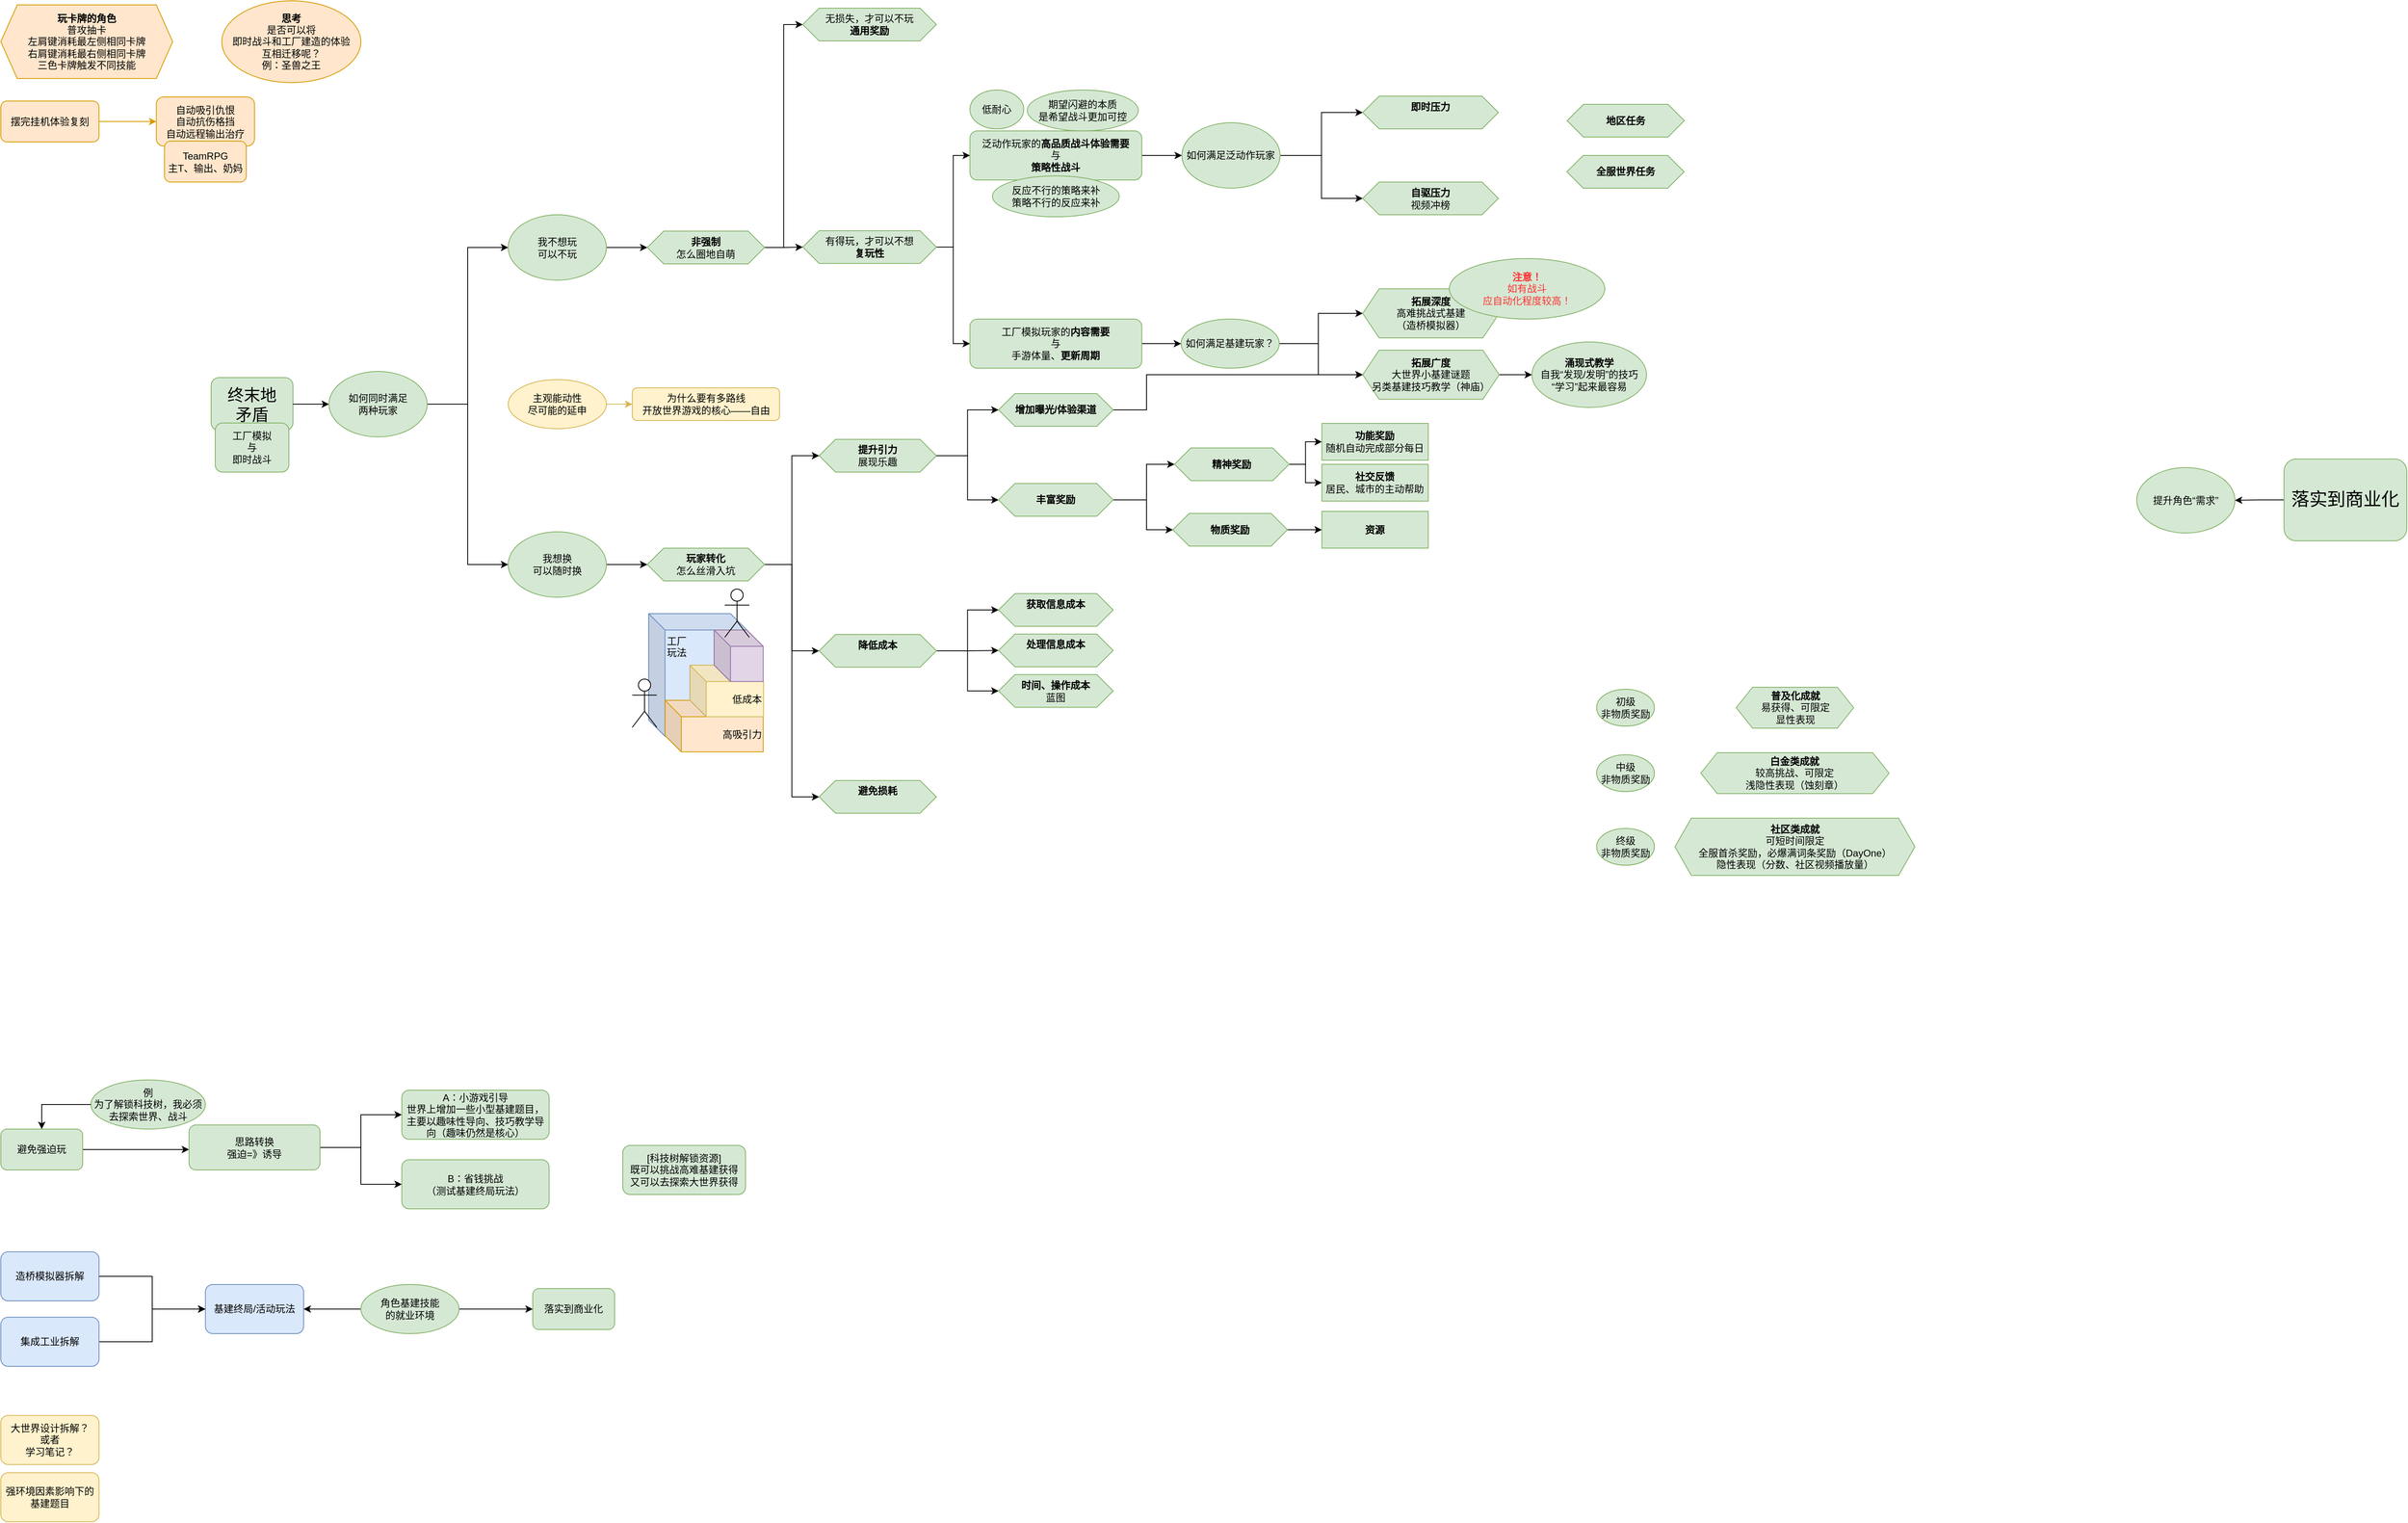 <mxfile version="26.1.3">
  <diagram name="第 1 页" id="RhZ9GITMeFinJcavsqx3">
    <mxGraphModel dx="1319" dy="1969" grid="1" gridSize="10" guides="1" tooltips="1" connect="1" arrows="1" fold="1" page="1" pageScale="1" pageWidth="827" pageHeight="1169" math="0" shadow="0">
      <root>
        <mxCell id="0" />
        <mxCell id="1" parent="0" />
        <mxCell id="B1U6UZod1yELh5h2z6GY-1" value="造桥模拟器拆解" style="rounded=1;whiteSpace=wrap;html=1;fillColor=#dae8fc;strokeColor=#6c8ebf;" parent="1" vertex="1">
          <mxGeometry x="10" y="360" width="120" height="60" as="geometry" />
        </mxCell>
        <mxCell id="kGgEO_SU46H8N8yzpL3u-17" style="edgeStyle=orthogonalEdgeStyle;rounded=0;orthogonalLoop=1;jettySize=auto;html=1;entryX=0;entryY=0.5;entryDx=0;entryDy=0;" parent="1" source="B1U6UZod1yELh5h2z6GY-2" target="kGgEO_SU46H8N8yzpL3u-15" edge="1">
          <mxGeometry relative="1" as="geometry" />
        </mxCell>
        <mxCell id="B1U6UZod1yELh5h2z6GY-2" value="集成工业拆解" style="whiteSpace=wrap;html=1;rounded=1;fillColor=#dae8fc;strokeColor=#6c8ebf;" parent="1" vertex="1">
          <mxGeometry x="10" y="440" width="120" height="60" as="geometry" />
        </mxCell>
        <mxCell id="kGgEO_SU46H8N8yzpL3u-11" style="edgeStyle=orthogonalEdgeStyle;rounded=0;orthogonalLoop=1;jettySize=auto;html=1;" parent="1" source="kGgEO_SU46H8N8yzpL3u-1" edge="1">
          <mxGeometry relative="1" as="geometry">
            <mxPoint x="240" y="235" as="targetPoint" />
          </mxGeometry>
        </mxCell>
        <mxCell id="kGgEO_SU46H8N8yzpL3u-1" value="&lt;div&gt;避免强迫玩&lt;/div&gt;" style="rounded=1;whiteSpace=wrap;html=1;fillColor=#d5e8d4;strokeColor=#82b366;" parent="1" vertex="1">
          <mxGeometry x="10" y="210" width="100" height="50" as="geometry" />
        </mxCell>
        <mxCell id="kGgEO_SU46H8N8yzpL3u-2" value="大世界设计拆解？&lt;div&gt;或者&lt;/div&gt;&lt;div&gt;学习笔记？&lt;/div&gt;" style="rounded=1;whiteSpace=wrap;html=1;fillColor=#fff2cc;strokeColor=#d6b656;" parent="1" vertex="1">
          <mxGeometry x="10" y="560" width="120" height="60" as="geometry" />
        </mxCell>
        <mxCell id="kGgEO_SU46H8N8yzpL3u-3" value="为什么要有多路线&lt;div&gt;开放世界游戏的核心——自由&lt;/div&gt;" style="rounded=1;whiteSpace=wrap;html=1;fillColor=#fff2cc;strokeColor=#d6b656;" parent="1" vertex="1">
          <mxGeometry x="781.63" y="-696" width="180" height="40" as="geometry" />
        </mxCell>
        <mxCell id="kGgEO_SU46H8N8yzpL3u-4" value="&lt;div&gt;&lt;span style=&quot;background-color: transparent; color: light-dark(rgb(0, 0, 0), rgb(255, 255, 255));&quot;&gt;[科技树解锁资源]&lt;/span&gt;&lt;/div&gt;&lt;div&gt;既可以挑战高难基建获得&lt;/div&gt;&lt;div&gt;又可以去探索大世界获得&lt;/div&gt;" style="rounded=1;whiteSpace=wrap;html=1;fillColor=#d5e8d4;strokeColor=#82b366;" parent="1" vertex="1">
          <mxGeometry x="770" y="230" width="150" height="60" as="geometry" />
        </mxCell>
        <mxCell id="kGgEO_SU46H8N8yzpL3u-8" value="例&lt;div&gt;为了解锁科技树，我必须去探索世界、战斗&lt;/div&gt;" style="ellipse;whiteSpace=wrap;html=1;fillColor=#d5e8d4;strokeColor=#82b366;" parent="1" vertex="1">
          <mxGeometry x="120" y="150" width="140" height="60" as="geometry" />
        </mxCell>
        <mxCell id="kGgEO_SU46H8N8yzpL3u-18" style="edgeStyle=orthogonalEdgeStyle;rounded=0;orthogonalLoop=1;jettySize=auto;html=1;entryX=0;entryY=0.5;entryDx=0;entryDy=0;" parent="1" source="kGgEO_SU46H8N8yzpL3u-12" target="kGgEO_SU46H8N8yzpL3u-19" edge="1">
          <mxGeometry relative="1" as="geometry">
            <mxPoint x="520" y="190" as="targetPoint" />
          </mxGeometry>
        </mxCell>
        <mxCell id="kGgEO_SU46H8N8yzpL3u-21" style="edgeStyle=orthogonalEdgeStyle;rounded=0;orthogonalLoop=1;jettySize=auto;html=1;entryX=0;entryY=0.5;entryDx=0;entryDy=0;" parent="1" source="kGgEO_SU46H8N8yzpL3u-12" target="kGgEO_SU46H8N8yzpL3u-20" edge="1">
          <mxGeometry relative="1" as="geometry" />
        </mxCell>
        <mxCell id="kGgEO_SU46H8N8yzpL3u-12" value="思路转换&lt;div&gt;强迫=》诱导&lt;/div&gt;" style="rounded=1;whiteSpace=wrap;html=1;fillColor=#d5e8d4;strokeColor=#82b366;" parent="1" vertex="1">
          <mxGeometry x="240" y="205" width="160" height="55" as="geometry" />
        </mxCell>
        <mxCell id="kGgEO_SU46H8N8yzpL3u-14" style="edgeStyle=orthogonalEdgeStyle;rounded=0;orthogonalLoop=1;jettySize=auto;html=1;entryX=0.5;entryY=0;entryDx=0;entryDy=0;" parent="1" source="kGgEO_SU46H8N8yzpL3u-8" target="kGgEO_SU46H8N8yzpL3u-1" edge="1">
          <mxGeometry relative="1" as="geometry">
            <mxPoint x="50" y="180" as="targetPoint" />
          </mxGeometry>
        </mxCell>
        <mxCell id="kGgEO_SU46H8N8yzpL3u-15" value="基建终局/活动玩法" style="rounded=1;whiteSpace=wrap;html=1;fillColor=#dae8fc;strokeColor=#6c8ebf;" parent="1" vertex="1">
          <mxGeometry x="260" y="400" width="120" height="60" as="geometry" />
        </mxCell>
        <mxCell id="kGgEO_SU46H8N8yzpL3u-16" style="edgeStyle=orthogonalEdgeStyle;rounded=0;orthogonalLoop=1;jettySize=auto;html=1;entryX=0;entryY=0.5;entryDx=0;entryDy=0;" parent="1" source="B1U6UZod1yELh5h2z6GY-1" target="kGgEO_SU46H8N8yzpL3u-15" edge="1">
          <mxGeometry relative="1" as="geometry">
            <mxPoint x="180" y="490" as="targetPoint" />
          </mxGeometry>
        </mxCell>
        <mxCell id="kGgEO_SU46H8N8yzpL3u-19" value="A：小游戏引导&lt;br&gt;&lt;div&gt;世界上增加一些小型基建题目，主要以趣味性导向、技巧教学导向（趣味仍然是核心）&lt;/div&gt;" style="rounded=1;whiteSpace=wrap;html=1;fillColor=#d5e8d4;strokeColor=#82b366;" parent="1" vertex="1">
          <mxGeometry x="500" y="162.5" width="180" height="60" as="geometry" />
        </mxCell>
        <mxCell id="kGgEO_SU46H8N8yzpL3u-20" value="B：省钱挑战&lt;div&gt;（测试基建终局玩法）&lt;/div&gt;" style="rounded=1;whiteSpace=wrap;html=1;fillColor=#d5e8d4;strokeColor=#82b366;" parent="1" vertex="1">
          <mxGeometry x="500" y="247.5" width="180" height="60" as="geometry" />
        </mxCell>
        <mxCell id="kGgEO_SU46H8N8yzpL3u-23" style="edgeStyle=orthogonalEdgeStyle;rounded=0;orthogonalLoop=1;jettySize=auto;html=1;exitX=1;exitY=0.5;exitDx=0;exitDy=0;fillColor=#fff2cc;strokeColor=#d6b656;" parent="1" source="kGgEO_SU46H8N8yzpL3u-22" target="kGgEO_SU46H8N8yzpL3u-3" edge="1">
          <mxGeometry relative="1" as="geometry" />
        </mxCell>
        <mxCell id="kGgEO_SU46H8N8yzpL3u-22" value="主观能动性&lt;div&gt;尽可能的延申&lt;/div&gt;" style="ellipse;whiteSpace=wrap;html=1;fillColor=#fff2cc;strokeColor=#d6b656;" parent="1" vertex="1">
          <mxGeometry x="630" y="-706" width="120" height="60" as="geometry" />
        </mxCell>
        <mxCell id="388vTkkMdeMJTLY4A_z5-19" style="edgeStyle=orthogonalEdgeStyle;rounded=0;orthogonalLoop=1;jettySize=auto;html=1;entryX=0;entryY=0.5;entryDx=0;entryDy=0;" parent="1" source="kGgEO_SU46H8N8yzpL3u-25" target="388vTkkMdeMJTLY4A_z5-23" edge="1">
          <mxGeometry relative="1" as="geometry">
            <Array as="points">
              <mxPoint x="1620" y="-750" />
              <mxPoint x="1620" y="-787" />
            </Array>
          </mxGeometry>
        </mxCell>
        <mxCell id="388vTkkMdeMJTLY4A_z5-20" style="edgeStyle=orthogonalEdgeStyle;rounded=0;orthogonalLoop=1;jettySize=auto;html=1;entryX=0;entryY=0.5;entryDx=0;entryDy=0;" parent="1" source="kGgEO_SU46H8N8yzpL3u-25" target="388vTkkMdeMJTLY4A_z5-22" edge="1">
          <mxGeometry relative="1" as="geometry">
            <Array as="points">
              <mxPoint x="1620" y="-750" />
              <mxPoint x="1620" y="-712" />
            </Array>
          </mxGeometry>
        </mxCell>
        <mxCell id="kGgEO_SU46H8N8yzpL3u-25" value="如何满足基建玩家？" style="ellipse;whiteSpace=wrap;html=1;fillColor=#d5e8d4;strokeColor=#82b366;" parent="1" vertex="1">
          <mxGeometry x="1452.25" y="-780" width="120" height="60" as="geometry" />
        </mxCell>
        <mxCell id="AUtjhlDqdxDyBtAkLGqu-29" style="edgeStyle=orthogonalEdgeStyle;rounded=0;orthogonalLoop=1;jettySize=auto;html=1;entryX=0;entryY=0.5;entryDx=0;entryDy=0;" parent="1" source="kGgEO_SU46H8N8yzpL3u-26" target="AUtjhlDqdxDyBtAkLGqu-1" edge="1">
          <mxGeometry relative="1" as="geometry" />
        </mxCell>
        <mxCell id="AUtjhlDqdxDyBtAkLGqu-30" style="edgeStyle=orthogonalEdgeStyle;rounded=0;orthogonalLoop=1;jettySize=auto;html=1;entryX=0;entryY=0.5;entryDx=0;entryDy=0;" parent="1" source="kGgEO_SU46H8N8yzpL3u-26" target="AUtjhlDqdxDyBtAkLGqu-2" edge="1">
          <mxGeometry relative="1" as="geometry" />
        </mxCell>
        <mxCell id="kGgEO_SU46H8N8yzpL3u-26" value="如何满足泛动作玩家" style="ellipse;whiteSpace=wrap;html=1;fillColor=#d5e8d4;strokeColor=#82b366;" parent="1" vertex="1">
          <mxGeometry x="1453.25" y="-1020" width="120" height="80" as="geometry" />
        </mxCell>
        <mxCell id="kGgEO_SU46H8N8yzpL3u-27" value="&lt;b&gt;时间、操作成本&lt;/b&gt;&lt;div&gt;蓝图&lt;/div&gt;" style="shape=hexagon;perimeter=hexagonPerimeter2;whiteSpace=wrap;html=1;fixedSize=1;fillColor=#d5e8d4;strokeColor=#82b366;" parent="1" vertex="1">
          <mxGeometry x="1229.25" y="-345.5" width="140" height="40" as="geometry" />
        </mxCell>
        <mxCell id="kGgEO_SU46H8N8yzpL3u-29" value="&lt;div&gt;落实到商业化&lt;/div&gt;" style="rounded=1;whiteSpace=wrap;html=1;fillColor=#d5e8d4;strokeColor=#82b366;" parent="1" vertex="1">
          <mxGeometry x="660" y="405" width="100" height="50" as="geometry" />
        </mxCell>
        <mxCell id="kGgEO_SU46H8N8yzpL3u-31" style="edgeStyle=orthogonalEdgeStyle;rounded=0;orthogonalLoop=1;jettySize=auto;html=1;entryX=1;entryY=0.5;entryDx=0;entryDy=0;" parent="1" source="kGgEO_SU46H8N8yzpL3u-30" target="kGgEO_SU46H8N8yzpL3u-15" edge="1">
          <mxGeometry relative="1" as="geometry" />
        </mxCell>
        <mxCell id="kGgEO_SU46H8N8yzpL3u-32" style="edgeStyle=orthogonalEdgeStyle;rounded=0;orthogonalLoop=1;jettySize=auto;html=1;entryX=0;entryY=0.5;entryDx=0;entryDy=0;" parent="1" source="kGgEO_SU46H8N8yzpL3u-30" target="kGgEO_SU46H8N8yzpL3u-29" edge="1">
          <mxGeometry relative="1" as="geometry" />
        </mxCell>
        <mxCell id="kGgEO_SU46H8N8yzpL3u-30" value="角色基建技能&lt;div&gt;的就业环境&lt;/div&gt;" style="ellipse;whiteSpace=wrap;html=1;fillColor=#d5e8d4;strokeColor=#82b366;" parent="1" vertex="1">
          <mxGeometry x="450" y="400" width="120" height="60" as="geometry" />
        </mxCell>
        <mxCell id="pUG2tHhP4DYLu4sSkxo_-3" value="" style="edgeStyle=orthogonalEdgeStyle;rounded=0;orthogonalLoop=1;jettySize=auto;html=1;fillColor=#ffe6cc;strokeColor=#d79b00;" parent="1" source="pUG2tHhP4DYLu4sSkxo_-1" target="pUG2tHhP4DYLu4sSkxo_-2" edge="1">
          <mxGeometry relative="1" as="geometry" />
        </mxCell>
        <mxCell id="pUG2tHhP4DYLu4sSkxo_-1" value="摆完挂机体验复刻" style="rounded=1;whiteSpace=wrap;html=1;fillColor=#ffe6cc;strokeColor=#d79b00;" parent="1" vertex="1">
          <mxGeometry x="10" y="-1046.5" width="120" height="50" as="geometry" />
        </mxCell>
        <mxCell id="pUG2tHhP4DYLu4sSkxo_-2" value="自动吸引仇恨&lt;div&gt;自动抗伤格挡&lt;/div&gt;&lt;div&gt;自动远程输出治疗&lt;/div&gt;" style="whiteSpace=wrap;html=1;rounded=1;fillColor=#ffe6cc;strokeColor=#d79b00;" parent="1" vertex="1">
          <mxGeometry x="200" y="-1051.5" width="120" height="60" as="geometry" />
        </mxCell>
        <mxCell id="388vTkkMdeMJTLY4A_z5-1" value="强环境因素影响下的基建题目" style="rounded=1;whiteSpace=wrap;html=1;fillColor=#fff2cc;strokeColor=#d6b656;" parent="1" vertex="1">
          <mxGeometry x="10" y="630" width="120" height="60" as="geometry" />
        </mxCell>
        <mxCell id="388vTkkMdeMJTLY4A_z5-2" value="终末地&lt;div&gt;矛盾&lt;/div&gt;" style="rounded=1;whiteSpace=wrap;html=1;fillColor=#d5e8d4;strokeColor=#82b366;fontSize=20;" parent="1" vertex="1">
          <mxGeometry x="267" y="-708.5" width="100" height="65" as="geometry" />
        </mxCell>
        <mxCell id="388vTkkMdeMJTLY4A_z5-13" style="edgeStyle=orthogonalEdgeStyle;rounded=0;orthogonalLoop=1;jettySize=auto;html=1;" parent="1" source="388vTkkMdeMJTLY4A_z5-4" target="kGgEO_SU46H8N8yzpL3u-25" edge="1">
          <mxGeometry relative="1" as="geometry" />
        </mxCell>
        <mxCell id="388vTkkMdeMJTLY4A_z5-4" value="工厂模拟玩家的&lt;b&gt;内容需要&lt;/b&gt;&lt;div&gt;与&lt;/div&gt;&lt;div&gt;手游体量、&lt;b&gt;更新周期&lt;/b&gt;&lt;/div&gt;" style="whiteSpace=wrap;html=1;fillColor=#d5e8d4;strokeColor=#82b366;rounded=1;" parent="1" vertex="1">
          <mxGeometry x="1194.25" y="-780" width="210" height="60" as="geometry" />
        </mxCell>
        <mxCell id="388vTkkMdeMJTLY4A_z5-14" style="edgeStyle=orthogonalEdgeStyle;rounded=0;orthogonalLoop=1;jettySize=auto;html=1;entryX=0;entryY=0.5;entryDx=0;entryDy=0;" parent="1" source="388vTkkMdeMJTLY4A_z5-9" target="kGgEO_SU46H8N8yzpL3u-26" edge="1">
          <mxGeometry relative="1" as="geometry" />
        </mxCell>
        <mxCell id="388vTkkMdeMJTLY4A_z5-9" value="泛动作玩家的&lt;b&gt;高品质战斗体验需要&lt;/b&gt;&lt;div&gt;与&lt;/div&gt;&lt;div&gt;&lt;b&gt;策略性战斗&lt;/b&gt;&lt;/div&gt;" style="whiteSpace=wrap;html=1;fillColor=#d5e8d4;strokeColor=#82b366;rounded=1;" parent="1" vertex="1">
          <mxGeometry x="1194.25" y="-1010" width="210" height="60" as="geometry" />
        </mxCell>
        <mxCell id="388vTkkMdeMJTLY4A_z5-15" style="edgeStyle=orthogonalEdgeStyle;rounded=0;orthogonalLoop=1;jettySize=auto;html=1;entryX=0;entryY=0.5;entryDx=0;entryDy=0;exitX=1;exitY=0.5;exitDx=0;exitDy=0;" parent="1" source="388vTkkMdeMJTLY4A_z5-2" target="kGgEO_SU46H8N8yzpL3u-13" edge="1">
          <mxGeometry relative="1" as="geometry" />
        </mxCell>
        <mxCell id="388vTkkMdeMJTLY4A_z5-11" value="工厂模拟&lt;div&gt;与&lt;/div&gt;&lt;div&gt;即时战斗&lt;/div&gt;" style="whiteSpace=wrap;html=1;fillColor=#d5e8d4;strokeColor=#82b366;rounded=1;" parent="1" vertex="1">
          <mxGeometry x="272" y="-653" width="90" height="60" as="geometry" />
        </mxCell>
        <mxCell id="E2V_wxRTV4U5y0q80jQ0-16" style="edgeStyle=orthogonalEdgeStyle;rounded=0;orthogonalLoop=1;jettySize=auto;html=1;entryX=0;entryY=0.5;entryDx=0;entryDy=0;" parent="1" source="kGgEO_SU46H8N8yzpL3u-13" target="E2V_wxRTV4U5y0q80jQ0-14" edge="1">
          <mxGeometry relative="1" as="geometry" />
        </mxCell>
        <mxCell id="E2V_wxRTV4U5y0q80jQ0-17" style="edgeStyle=orthogonalEdgeStyle;rounded=0;orthogonalLoop=1;jettySize=auto;html=1;entryX=0;entryY=0.5;entryDx=0;entryDy=0;" parent="1" source="kGgEO_SU46H8N8yzpL3u-13" target="E2V_wxRTV4U5y0q80jQ0-15" edge="1">
          <mxGeometry relative="1" as="geometry" />
        </mxCell>
        <mxCell id="kGgEO_SU46H8N8yzpL3u-13" value="如何同时满足&lt;div&gt;两种玩家&lt;/div&gt;" style="ellipse;whiteSpace=wrap;html=1;fillColor=#d5e8d4;strokeColor=#82b366;" parent="1" vertex="1">
          <mxGeometry x="411" y="-716" width="120" height="80" as="geometry" />
        </mxCell>
        <mxCell id="E2V_wxRTV4U5y0q80jQ0-19" value="" style="edgeStyle=orthogonalEdgeStyle;rounded=0;orthogonalLoop=1;jettySize=auto;html=1;" parent="1" source="388vTkkMdeMJTLY4A_z5-22" target="E2V_wxRTV4U5y0q80jQ0-12" edge="1">
          <mxGeometry relative="1" as="geometry" />
        </mxCell>
        <mxCell id="388vTkkMdeMJTLY4A_z5-22" value="&lt;div&gt;&lt;b&gt;拓展广度&lt;/b&gt;&lt;/div&gt;大世界小基建谜题&lt;div&gt;另类基建技巧教学（神庙）&lt;/div&gt;" style="shape=hexagon;perimeter=hexagonPerimeter2;whiteSpace=wrap;html=1;fixedSize=1;fillColor=#d5e8d4;strokeColor=#82b366;" parent="1" vertex="1">
          <mxGeometry x="1674.25" y="-742" width="166.75" height="60" as="geometry" />
        </mxCell>
        <mxCell id="388vTkkMdeMJTLY4A_z5-23" value="&lt;div&gt;&lt;b style=&quot;background-color: transparent; color: light-dark(rgb(0, 0, 0), rgb(255, 255, 255));&quot;&gt;拓展&lt;/b&gt;&lt;b&gt;深度&lt;/b&gt;&lt;/div&gt;高难挑战式基建&lt;div&gt;（造桥模拟器）&lt;/div&gt;" style="shape=hexagon;perimeter=hexagonPerimeter2;whiteSpace=wrap;html=1;fixedSize=1;fillColor=#d5e8d4;strokeColor=#82b366;" parent="1" vertex="1">
          <mxGeometry x="1674.25" y="-817" width="166.75" height="60" as="geometry" />
        </mxCell>
        <mxCell id="388vTkkMdeMJTLY4A_z5-24" value="&lt;b&gt;获取信息成本&lt;/b&gt;&lt;div&gt;&lt;br&gt;&lt;/div&gt;" style="shape=hexagon;perimeter=hexagonPerimeter2;whiteSpace=wrap;html=1;fixedSize=1;fillColor=#d5e8d4;strokeColor=#82b366;fontColor=#000000;" parent="1" vertex="1">
          <mxGeometry x="1229.25" y="-444.5" width="140" height="40" as="geometry" />
        </mxCell>
        <mxCell id="388vTkkMdeMJTLY4A_z5-27" value="&lt;b&gt;社区类成就&lt;/b&gt;&lt;div&gt;可短时间限定&lt;br&gt;&lt;div&gt;全服首杀奖励，必爆满词条奖励（DayOne）&lt;/div&gt;&lt;/div&gt;&lt;div&gt;隐性表现（分数、社区视频播放量）&lt;/div&gt;" style="shape=hexagon;perimeter=hexagonPerimeter2;whiteSpace=wrap;html=1;fixedSize=1;fillColor=#d5e8d4;strokeColor=#82b366;" parent="1" vertex="1">
          <mxGeometry x="2055.75" y="-170" width="293.25" height="70" as="geometry" />
        </mxCell>
        <mxCell id="388vTkkMdeMJTLY4A_z5-30" value="&lt;div&gt;&lt;b&gt;思考&lt;/b&gt;&lt;/div&gt;是否可以将&lt;div&gt;即时战斗和工厂建造的体验&lt;/div&gt;&lt;div&gt;互相迁移呢？&lt;div&gt;例：圣兽之王&lt;/div&gt;&lt;/div&gt;" style="ellipse;whiteSpace=wrap;html=1;fillColor=#ffe6cc;strokeColor=#d79b00;" parent="1" vertex="1">
          <mxGeometry x="280" y="-1169" width="170" height="100" as="geometry" />
        </mxCell>
        <mxCell id="388vTkkMdeMJTLY4A_z5-31" value="低耐心" style="ellipse;whiteSpace=wrap;html=1;fillColor=#d5e8d4;strokeColor=#82b366;" parent="1" vertex="1">
          <mxGeometry x="1194.25" y="-1060" width="65.75" height="47.5" as="geometry" />
        </mxCell>
        <mxCell id="E2V_wxRTV4U5y0q80jQ0-20" style="edgeStyle=orthogonalEdgeStyle;rounded=0;orthogonalLoop=1;jettySize=auto;html=1;entryX=1;entryY=0.5;entryDx=0;entryDy=0;" parent="1" source="388vTkkMdeMJTLY4A_z5-32" target="E2V_wxRTV4U5y0q80jQ0-21" edge="1">
          <mxGeometry relative="1" as="geometry">
            <mxPoint x="2410" y="-784.5" as="targetPoint" />
          </mxGeometry>
        </mxCell>
        <mxCell id="388vTkkMdeMJTLY4A_z5-32" value="&lt;div&gt;落实到商业化&lt;/div&gt;" style="rounded=1;whiteSpace=wrap;html=1;fillColor=#d5e8d4;strokeColor=#82b366;fontSize=22;" parent="1" vertex="1">
          <mxGeometry x="2800" y="-609" width="150" height="100" as="geometry" />
        </mxCell>
        <mxCell id="388vTkkMdeMJTLY4A_z5-33" value="&lt;div&gt;TeamRPG&lt;/div&gt;&lt;div&gt;主T、输出、奶妈&lt;/div&gt;" style="rounded=1;whiteSpace=wrap;html=1;fillColor=#ffe6cc;strokeColor=#d79b00;" parent="1" vertex="1">
          <mxGeometry x="210" y="-997.5" width="100" height="50" as="geometry" />
        </mxCell>
        <mxCell id="AUtjhlDqdxDyBtAkLGqu-4" style="edgeStyle=orthogonalEdgeStyle;rounded=0;orthogonalLoop=1;jettySize=auto;html=1;entryX=0;entryY=0.5;entryDx=0;entryDy=0;" parent="1" source="388vTkkMdeMJTLY4A_z5-34" target="AUtjhlDqdxDyBtAkLGqu-3" edge="1">
          <mxGeometry relative="1" as="geometry" />
        </mxCell>
        <mxCell id="388vTkkMdeMJTLY4A_z5-34" value="&lt;b&gt;提升引力&lt;/b&gt;&lt;div&gt;展现乐趣&lt;/div&gt;" style="shape=hexagon;perimeter=hexagonPerimeter2;whiteSpace=wrap;html=1;fixedSize=1;fillColor=#d5e8d4;strokeColor=#82b366;" parent="1" vertex="1">
          <mxGeometry x="1010" y="-633" width="143.25" height="40" as="geometry" />
        </mxCell>
        <mxCell id="FDc-59-8ZBCOkhqRoac4-9" style="edgeStyle=orthogonalEdgeStyle;rounded=0;orthogonalLoop=1;jettySize=auto;html=1;entryX=0;entryY=0.5;entryDx=0;entryDy=0;" parent="1" source="E2V_wxRTV4U5y0q80jQ0-3" target="388vTkkMdeMJTLY4A_z5-24" edge="1">
          <mxGeometry relative="1" as="geometry" />
        </mxCell>
        <mxCell id="FDc-59-8ZBCOkhqRoac4-10" style="edgeStyle=orthogonalEdgeStyle;rounded=0;orthogonalLoop=1;jettySize=auto;html=1;entryX=0;entryY=0.5;entryDx=0;entryDy=0;" parent="1" source="E2V_wxRTV4U5y0q80jQ0-3" target="kGgEO_SU46H8N8yzpL3u-27" edge="1">
          <mxGeometry relative="1" as="geometry" />
        </mxCell>
        <mxCell id="FDc-59-8ZBCOkhqRoac4-11" style="edgeStyle=orthogonalEdgeStyle;rounded=0;orthogonalLoop=1;jettySize=auto;html=1;entryX=0;entryY=0.5;entryDx=0;entryDy=0;exitX=1;exitY=0.5;exitDx=0;exitDy=0;" parent="1" source="388vTkkMdeMJTLY4A_z5-34" target="FDc-59-8ZBCOkhqRoac4-17" edge="1">
          <mxGeometry relative="1" as="geometry" />
        </mxCell>
        <mxCell id="AUtjhlDqdxDyBtAkLGqu-27" style="edgeStyle=orthogonalEdgeStyle;rounded=0;orthogonalLoop=1;jettySize=auto;html=1;entryX=0;entryY=0.5;entryDx=0;entryDy=0;" parent="1" source="E2V_wxRTV4U5y0q80jQ0-3" target="AUtjhlDqdxDyBtAkLGqu-26" edge="1">
          <mxGeometry relative="1" as="geometry" />
        </mxCell>
        <mxCell id="E2V_wxRTV4U5y0q80jQ0-3" value="&lt;b&gt;降低成本&lt;/b&gt;&lt;br&gt;&lt;div&gt;&lt;b&gt;&lt;br&gt;&lt;/b&gt;&lt;/div&gt;" style="shape=hexagon;perimeter=hexagonPerimeter2;whiteSpace=wrap;html=1;fixedSize=1;fillColor=#d5e8d4;strokeColor=#82b366;" parent="1" vertex="1">
          <mxGeometry x="1010" y="-394.5" width="143.25" height="40" as="geometry" />
        </mxCell>
        <mxCell id="FDc-59-8ZBCOkhqRoac4-8" style="edgeStyle=orthogonalEdgeStyle;rounded=0;orthogonalLoop=1;jettySize=auto;html=1;entryX=0;entryY=0.5;entryDx=0;entryDy=0;" parent="1" source="E2V_wxRTV4U5y0q80jQ0-4" target="E2V_wxRTV4U5y0q80jQ0-3" edge="1">
          <mxGeometry relative="1" as="geometry" />
        </mxCell>
        <mxCell id="FDc-59-8ZBCOkhqRoac4-14" style="edgeStyle=orthogonalEdgeStyle;rounded=0;orthogonalLoop=1;jettySize=auto;html=1;entryX=0;entryY=0.5;entryDx=0;entryDy=0;" parent="1" source="E2V_wxRTV4U5y0q80jQ0-4" target="FDc-59-8ZBCOkhqRoac4-13" edge="1">
          <mxGeometry relative="1" as="geometry" />
        </mxCell>
        <mxCell id="FDc-59-8ZBCOkhqRoac4-15" style="edgeStyle=orthogonalEdgeStyle;rounded=0;orthogonalLoop=1;jettySize=auto;html=1;entryX=0;entryY=0.5;entryDx=0;entryDy=0;" parent="1" source="E2V_wxRTV4U5y0q80jQ0-4" target="388vTkkMdeMJTLY4A_z5-34" edge="1">
          <mxGeometry relative="1" as="geometry" />
        </mxCell>
        <mxCell id="E2V_wxRTV4U5y0q80jQ0-4" value="&lt;b&gt;玩家转化&lt;/b&gt;&lt;div&gt;怎么丝滑入坑&lt;/div&gt;" style="shape=hexagon;perimeter=hexagonPerimeter2;whiteSpace=wrap;html=1;fixedSize=1;fillColor=#d5e8d4;strokeColor=#82b366;" parent="1" vertex="1">
          <mxGeometry x="800" y="-500" width="143.25" height="40" as="geometry" />
        </mxCell>
        <mxCell id="E2V_wxRTV4U5y0q80jQ0-5" value="反应不行的策略来补&lt;div&gt;策略不行的反应来补&lt;/div&gt;" style="ellipse;whiteSpace=wrap;html=1;fillColor=#d5e8d4;strokeColor=#82b366;" parent="1" vertex="1">
          <mxGeometry x="1221.75" y="-955" width="155" height="50" as="geometry" />
        </mxCell>
        <mxCell id="E2V_wxRTV4U5y0q80jQ0-10" value="期望闪避的本质&lt;div&gt;是希望战斗更加可控&lt;/div&gt;" style="ellipse;whiteSpace=wrap;html=1;fillColor=#d5e8d4;strokeColor=#82b366;" parent="1" vertex="1">
          <mxGeometry x="1264.25" y="-1060" width="135.75" height="50" as="geometry" />
        </mxCell>
        <mxCell id="E2V_wxRTV4U5y0q80jQ0-12" value="&lt;div&gt;&lt;b&gt;涌现式教学&lt;/b&gt;&lt;/div&gt;自我“发现/发明”的技巧&lt;div&gt;“学习”起来最容易&lt;/div&gt;" style="ellipse;whiteSpace=wrap;html=1;fillColor=#d5e8d4;strokeColor=#82b366;" parent="1" vertex="1">
          <mxGeometry x="1881" y="-752" width="140" height="80" as="geometry" />
        </mxCell>
        <mxCell id="AUtjhlDqdxDyBtAkLGqu-33" style="edgeStyle=orthogonalEdgeStyle;rounded=0;orthogonalLoop=1;jettySize=auto;html=1;entryX=0;entryY=0.5;entryDx=0;entryDy=0;" parent="1" source="E2V_wxRTV4U5y0q80jQ0-13" target="388vTkkMdeMJTLY4A_z5-9" edge="1">
          <mxGeometry relative="1" as="geometry" />
        </mxCell>
        <mxCell id="AUtjhlDqdxDyBtAkLGqu-34" style="edgeStyle=orthogonalEdgeStyle;rounded=0;orthogonalLoop=1;jettySize=auto;html=1;entryX=0;entryY=0.5;entryDx=0;entryDy=0;" parent="1" source="E2V_wxRTV4U5y0q80jQ0-13" target="388vTkkMdeMJTLY4A_z5-4" edge="1">
          <mxGeometry relative="1" as="geometry" />
        </mxCell>
        <mxCell id="E2V_wxRTV4U5y0q80jQ0-13" value="&lt;div&gt;有得玩，才可以不想&lt;/div&gt;&lt;b&gt;复玩性&lt;/b&gt;" style="shape=hexagon;perimeter=hexagonPerimeter2;whiteSpace=wrap;html=1;fixedSize=1;fillColor=#d5e8d4;strokeColor=#82b366;" parent="1" vertex="1">
          <mxGeometry x="990" y="-888" width="163.25" height="40" as="geometry" />
        </mxCell>
        <mxCell id="FDc-59-8ZBCOkhqRoac4-4" style="edgeStyle=orthogonalEdgeStyle;rounded=0;orthogonalLoop=1;jettySize=auto;html=1;entryX=0;entryY=0.5;entryDx=0;entryDy=0;" parent="1" source="E2V_wxRTV4U5y0q80jQ0-14" target="FDc-59-8ZBCOkhqRoac4-2" edge="1">
          <mxGeometry relative="1" as="geometry" />
        </mxCell>
        <mxCell id="E2V_wxRTV4U5y0q80jQ0-14" value="我不想玩&lt;div&gt;可以不玩&lt;/div&gt;" style="ellipse;whiteSpace=wrap;html=1;fillColor=#d5e8d4;strokeColor=#82b366;" parent="1" vertex="1">
          <mxGeometry x="630" y="-907.5" width="120" height="80" as="geometry" />
        </mxCell>
        <mxCell id="FDc-59-8ZBCOkhqRoac4-7" style="edgeStyle=orthogonalEdgeStyle;rounded=0;orthogonalLoop=1;jettySize=auto;html=1;entryX=0;entryY=0.5;entryDx=0;entryDy=0;" parent="1" source="E2V_wxRTV4U5y0q80jQ0-15" target="E2V_wxRTV4U5y0q80jQ0-4" edge="1">
          <mxGeometry relative="1" as="geometry" />
        </mxCell>
        <mxCell id="E2V_wxRTV4U5y0q80jQ0-15" value="我想换&lt;div&gt;可以随时换&lt;/div&gt;" style="ellipse;whiteSpace=wrap;html=1;fillColor=#d5e8d4;strokeColor=#82b366;" parent="1" vertex="1">
          <mxGeometry x="630" y="-520" width="120" height="80" as="geometry" />
        </mxCell>
        <mxCell id="E2V_wxRTV4U5y0q80jQ0-21" value="提升角色“需求”" style="ellipse;whiteSpace=wrap;html=1;fillColor=#d5e8d4;strokeColor=#82b366;" parent="1" vertex="1">
          <mxGeometry x="2620" y="-598.5" width="120" height="80" as="geometry" />
        </mxCell>
        <mxCell id="FDc-59-8ZBCOkhqRoac4-1" value="&lt;div&gt;&lt;b&gt;注意！&lt;/b&gt;&lt;/div&gt;如有战斗&lt;div&gt;应自动化程度较高！&lt;/div&gt;" style="ellipse;whiteSpace=wrap;html=1;fillColor=#d5e8d4;strokeColor=#82b366;fontColor=#FF3333;" parent="1" vertex="1">
          <mxGeometry x="1780" y="-854" width="190" height="74" as="geometry" />
        </mxCell>
        <mxCell id="FDc-59-8ZBCOkhqRoac4-5" style="edgeStyle=orthogonalEdgeStyle;rounded=0;orthogonalLoop=1;jettySize=auto;html=1;entryX=0;entryY=0.5;entryDx=0;entryDy=0;" parent="1" source="FDc-59-8ZBCOkhqRoac4-2" target="E2V_wxRTV4U5y0q80jQ0-13" edge="1">
          <mxGeometry relative="1" as="geometry" />
        </mxCell>
        <mxCell id="5tWnUjiXpmPEqrFiMMBF-4" style="edgeStyle=orthogonalEdgeStyle;rounded=0;orthogonalLoop=1;jettySize=auto;html=1;entryX=0;entryY=0.5;entryDx=0;entryDy=0;" edge="1" parent="1" source="FDc-59-8ZBCOkhqRoac4-2" target="5tWnUjiXpmPEqrFiMMBF-5">
          <mxGeometry relative="1" as="geometry">
            <mxPoint x="970" y="-980" as="targetPoint" />
          </mxGeometry>
        </mxCell>
        <mxCell id="FDc-59-8ZBCOkhqRoac4-2" value="&lt;b&gt;非强制&lt;/b&gt;&lt;div&gt;怎么圈地自萌&lt;/div&gt;" style="shape=hexagon;perimeter=hexagonPerimeter2;whiteSpace=wrap;html=1;fixedSize=1;fillColor=#d5e8d4;strokeColor=#82b366;" parent="1" vertex="1">
          <mxGeometry x="800" y="-887.5" width="143.25" height="40" as="geometry" />
        </mxCell>
        <mxCell id="FDc-59-8ZBCOkhqRoac4-13" value="&lt;b&gt;避免损耗&lt;/b&gt;&lt;div&gt;&lt;br&gt;&lt;/div&gt;" style="shape=hexagon;perimeter=hexagonPerimeter2;whiteSpace=wrap;html=1;fixedSize=1;fillColor=#d5e8d4;strokeColor=#82b366;" parent="1" vertex="1">
          <mxGeometry x="1010" y="-216" width="143.25" height="40" as="geometry" />
        </mxCell>
        <mxCell id="FDc-59-8ZBCOkhqRoac4-16" value="&lt;b&gt;普及化成就&lt;/b&gt;&lt;br&gt;&lt;div&gt;易获得、可限定&lt;/div&gt;&lt;div&gt;显性表现&lt;/div&gt;" style="shape=hexagon;perimeter=hexagonPerimeter2;whiteSpace=wrap;html=1;fixedSize=1;fillColor=#d5e8d4;strokeColor=#82b366;" parent="1" vertex="1">
          <mxGeometry x="2130.62" y="-330" width="143.5" height="50" as="geometry" />
        </mxCell>
        <mxCell id="AUtjhlDqdxDyBtAkLGqu-23" style="edgeStyle=orthogonalEdgeStyle;rounded=0;orthogonalLoop=1;jettySize=auto;html=1;entryX=0;entryY=0.5;entryDx=0;entryDy=0;" parent="1" source="FDc-59-8ZBCOkhqRoac4-17" target="AUtjhlDqdxDyBtAkLGqu-15" edge="1">
          <mxGeometry relative="1" as="geometry">
            <Array as="points">
              <mxPoint x="1410" y="-559" />
              <mxPoint x="1410" y="-602" />
            </Array>
          </mxGeometry>
        </mxCell>
        <mxCell id="AUtjhlDqdxDyBtAkLGqu-24" style="edgeStyle=orthogonalEdgeStyle;rounded=0;orthogonalLoop=1;jettySize=auto;html=1;entryX=0;entryY=0.5;entryDx=0;entryDy=0;" parent="1" source="FDc-59-8ZBCOkhqRoac4-17" target="AUtjhlDqdxDyBtAkLGqu-16" edge="1">
          <mxGeometry relative="1" as="geometry">
            <Array as="points">
              <mxPoint x="1410" y="-559" />
              <mxPoint x="1410" y="-522" />
            </Array>
          </mxGeometry>
        </mxCell>
        <mxCell id="FDc-59-8ZBCOkhqRoac4-17" value="&lt;b&gt;丰富奖励&lt;/b&gt;" style="shape=hexagon;perimeter=hexagonPerimeter2;whiteSpace=wrap;html=1;fixedSize=1;fillColor=#d5e8d4;strokeColor=#82b366;" parent="1" vertex="1">
          <mxGeometry x="1229.25" y="-579" width="140" height="40" as="geometry" />
        </mxCell>
        <mxCell id="FDc-59-8ZBCOkhqRoac4-18" value="&lt;b&gt;白金类成就&lt;/b&gt;&lt;br&gt;&lt;div&gt;较高挑战、可限定&lt;/div&gt;&lt;div&gt;浅隐性表现（蚀刻章）&lt;/div&gt;" style="shape=hexagon;perimeter=hexagonPerimeter2;whiteSpace=wrap;html=1;fixedSize=1;fillColor=#d5e8d4;strokeColor=#82b366;" parent="1" vertex="1">
          <mxGeometry x="2087.37" y="-250" width="230" height="50" as="geometry" />
        </mxCell>
        <mxCell id="FDc-59-8ZBCOkhqRoac4-20" value="中级&lt;div&gt;非物质奖励&lt;/div&gt;" style="ellipse;whiteSpace=wrap;html=1;fillColor=#d5e8d4;strokeColor=#82b366;" parent="1" vertex="1">
          <mxGeometry x="1960" y="-247.5" width="70.63" height="45" as="geometry" />
        </mxCell>
        <mxCell id="FDc-59-8ZBCOkhqRoac4-21" value="初级&lt;div&gt;非物质奖励&lt;/div&gt;" style="ellipse;whiteSpace=wrap;html=1;fillColor=#d5e8d4;strokeColor=#82b366;" parent="1" vertex="1">
          <mxGeometry x="1960" y="-327.5" width="70.63" height="45" as="geometry" />
        </mxCell>
        <mxCell id="FDc-59-8ZBCOkhqRoac4-22" value="终级&lt;div&gt;非物质奖励&lt;/div&gt;" style="ellipse;whiteSpace=wrap;html=1;fillColor=#d5e8d4;strokeColor=#82b366;" parent="1" vertex="1">
          <mxGeometry x="1960" y="-157.5" width="70.63" height="45" as="geometry" />
        </mxCell>
        <mxCell id="AUtjhlDqdxDyBtAkLGqu-1" value="&lt;b&gt;即时压力&lt;/b&gt;&lt;br&gt;&lt;div&gt;&lt;b&gt;&lt;br&gt;&lt;/b&gt;&lt;/div&gt;" style="shape=hexagon;perimeter=hexagonPerimeter2;whiteSpace=wrap;html=1;fixedSize=1;fillColor=#d5e8d4;strokeColor=#82b366;" parent="1" vertex="1">
          <mxGeometry x="1674.25" y="-1052.5" width="165.75" height="40" as="geometry" />
        </mxCell>
        <mxCell id="AUtjhlDqdxDyBtAkLGqu-2" value="&lt;b&gt;自驱压力&lt;/b&gt;&lt;br&gt;&lt;div&gt;视频冲榜&lt;/div&gt;" style="shape=hexagon;perimeter=hexagonPerimeter2;whiteSpace=wrap;html=1;fixedSize=1;fillColor=#d5e8d4;strokeColor=#82b366;" parent="1" vertex="1">
          <mxGeometry x="1674.25" y="-947.5" width="165.75" height="40" as="geometry" />
        </mxCell>
        <mxCell id="AUtjhlDqdxDyBtAkLGqu-28" style="edgeStyle=orthogonalEdgeStyle;rounded=0;orthogonalLoop=1;jettySize=auto;html=1;entryX=0;entryY=0.5;entryDx=0;entryDy=0;" parent="1" source="AUtjhlDqdxDyBtAkLGqu-3" target="388vTkkMdeMJTLY4A_z5-22" edge="1">
          <mxGeometry relative="1" as="geometry">
            <Array as="points">
              <mxPoint x="1410" y="-669" />
              <mxPoint x="1410" y="-712" />
            </Array>
          </mxGeometry>
        </mxCell>
        <mxCell id="AUtjhlDqdxDyBtAkLGqu-3" value="&lt;b&gt;增加曝光/体验渠道&lt;/b&gt;" style="shape=hexagon;perimeter=hexagonPerimeter2;whiteSpace=wrap;html=1;fixedSize=1;fillColor=#d5e8d4;strokeColor=#82b366;" parent="1" vertex="1">
          <mxGeometry x="1229.25" y="-689" width="140" height="40" as="geometry" />
        </mxCell>
        <mxCell id="AUtjhlDqdxDyBtAkLGqu-6" value="&lt;div&gt;&lt;b&gt;功能奖励&lt;/b&gt;&lt;/div&gt;&lt;div&gt;随机自动完成部分每日&lt;/div&gt;" style="rounded=0;whiteSpace=wrap;html=1;fillColor=#d5e8d4;strokeColor=#82b366;" parent="1" vertex="1">
          <mxGeometry x="1624.25" y="-652.5" width="130" height="45" as="geometry" />
        </mxCell>
        <mxCell id="AUtjhlDqdxDyBtAkLGqu-19" style="edgeStyle=orthogonalEdgeStyle;rounded=0;orthogonalLoop=1;jettySize=auto;html=1;entryX=0;entryY=0.5;entryDx=0;entryDy=0;" parent="1" source="AUtjhlDqdxDyBtAkLGqu-15" target="AUtjhlDqdxDyBtAkLGqu-6" edge="1">
          <mxGeometry relative="1" as="geometry" />
        </mxCell>
        <mxCell id="AUtjhlDqdxDyBtAkLGqu-20" style="edgeStyle=orthogonalEdgeStyle;rounded=0;orthogonalLoop=1;jettySize=auto;html=1;entryX=0;entryY=0.5;entryDx=0;entryDy=0;" parent="1" source="AUtjhlDqdxDyBtAkLGqu-15" target="AUtjhlDqdxDyBtAkLGqu-17" edge="1">
          <mxGeometry relative="1" as="geometry" />
        </mxCell>
        <mxCell id="AUtjhlDqdxDyBtAkLGqu-15" value="&lt;b&gt;精神奖励&lt;/b&gt;" style="shape=hexagon;perimeter=hexagonPerimeter2;whiteSpace=wrap;html=1;fixedSize=1;fillColor=#d5e8d4;strokeColor=#82b366;" parent="1" vertex="1">
          <mxGeometry x="1444.25" y="-622.5" width="140" height="40" as="geometry" />
        </mxCell>
        <mxCell id="AUtjhlDqdxDyBtAkLGqu-21" style="edgeStyle=orthogonalEdgeStyle;rounded=0;orthogonalLoop=1;jettySize=auto;html=1;entryX=0;entryY=0.5;entryDx=0;entryDy=0;" parent="1" source="AUtjhlDqdxDyBtAkLGqu-16" target="AUtjhlDqdxDyBtAkLGqu-18" edge="1">
          <mxGeometry relative="1" as="geometry" />
        </mxCell>
        <mxCell id="AUtjhlDqdxDyBtAkLGqu-16" value="&lt;b&gt;物质奖励&lt;/b&gt;" style="shape=hexagon;perimeter=hexagonPerimeter2;whiteSpace=wrap;html=1;fixedSize=1;fillColor=#d5e8d4;strokeColor=#82b366;" parent="1" vertex="1">
          <mxGeometry x="1442.25" y="-542.5" width="140" height="40" as="geometry" />
        </mxCell>
        <mxCell id="AUtjhlDqdxDyBtAkLGqu-17" value="&lt;div&gt;&lt;b&gt;社交反馈&lt;/b&gt;&lt;/div&gt;&lt;div&gt;居民、城市的主动帮助&lt;/div&gt;" style="rounded=0;whiteSpace=wrap;html=1;fillColor=#d5e8d4;strokeColor=#82b366;" parent="1" vertex="1">
          <mxGeometry x="1624.25" y="-602.5" width="130" height="45" as="geometry" />
        </mxCell>
        <mxCell id="AUtjhlDqdxDyBtAkLGqu-18" value="&lt;b&gt;资源&lt;/b&gt;" style="rounded=0;whiteSpace=wrap;html=1;fillColor=#d5e8d4;strokeColor=#82b366;" parent="1" vertex="1">
          <mxGeometry x="1624.25" y="-545" width="130" height="45" as="geometry" />
        </mxCell>
        <mxCell id="AUtjhlDqdxDyBtAkLGqu-26" value="&lt;b&gt;处理信息成本&lt;/b&gt;&lt;div&gt;&lt;br&gt;&lt;/div&gt;" style="shape=hexagon;perimeter=hexagonPerimeter2;whiteSpace=wrap;html=1;fixedSize=1;fillColor=#d5e8d4;strokeColor=#82b366;fontColor=#000000;" parent="1" vertex="1">
          <mxGeometry x="1229.25" y="-395" width="140" height="40" as="geometry" />
        </mxCell>
        <mxCell id="AUtjhlDqdxDyBtAkLGqu-31" value="" style="group" parent="1" vertex="1" connectable="0">
          <mxGeometry x="781.62" y="-450" width="160.38" height="199" as="geometry" />
        </mxCell>
        <mxCell id="AUtjhlDqdxDyBtAkLGqu-8" value="工厂&lt;div&gt;玩法&lt;/div&gt;" style="shape=cube;whiteSpace=wrap;html=1;boundedLbl=1;backgroundOutline=1;darkOpacity=0.05;darkOpacity2=0.1;verticalAlign=top;align=left;fillColor=#dae8fc;strokeColor=#6c8ebf;" parent="AUtjhlDqdxDyBtAkLGqu-31" vertex="1">
          <mxGeometry x="20" y="30" width="120" height="150" as="geometry" />
        </mxCell>
        <mxCell id="AUtjhlDqdxDyBtAkLGqu-9" value="高吸引力" style="shape=cube;whiteSpace=wrap;html=1;boundedLbl=1;backgroundOutline=1;darkOpacity=0.05;darkOpacity2=0.1;align=right;fillColor=#ffe6cc;strokeColor=#d79b00;" parent="AUtjhlDqdxDyBtAkLGqu-31" vertex="1">
          <mxGeometry x="40" y="136" width="120" height="63" as="geometry" />
        </mxCell>
        <mxCell id="AUtjhlDqdxDyBtAkLGqu-10" value="" style="shape=umlActor;verticalLabelPosition=bottom;verticalAlign=top;html=1;outlineConnect=0;" parent="AUtjhlDqdxDyBtAkLGqu-31" vertex="1">
          <mxGeometry y="110" width="30" height="59" as="geometry" />
        </mxCell>
        <mxCell id="AUtjhlDqdxDyBtAkLGqu-12" value="低成本" style="shape=cube;whiteSpace=wrap;html=1;boundedLbl=1;backgroundOutline=1;darkOpacity=0.05;darkOpacity2=0.1;align=right;fillColor=#fff2cc;strokeColor=#d6b656;" parent="AUtjhlDqdxDyBtAkLGqu-31" vertex="1">
          <mxGeometry x="70.38" y="93" width="90" height="63" as="geometry" />
        </mxCell>
        <mxCell id="AUtjhlDqdxDyBtAkLGqu-13" value="" style="shape=cube;whiteSpace=wrap;html=1;boundedLbl=1;backgroundOutline=1;darkOpacity=0.05;darkOpacity2=0.1;align=right;fillColor=#e1d5e7;strokeColor=#9673a6;" parent="AUtjhlDqdxDyBtAkLGqu-31" vertex="1">
          <mxGeometry x="100" y="50" width="60" height="63" as="geometry" />
        </mxCell>
        <mxCell id="AUtjhlDqdxDyBtAkLGqu-11" value="" style="shape=umlActor;verticalLabelPosition=bottom;verticalAlign=top;html=1;outlineConnect=0;" parent="AUtjhlDqdxDyBtAkLGqu-31" vertex="1">
          <mxGeometry x="113" width="30" height="59" as="geometry" />
        </mxCell>
        <mxCell id="AUtjhlDqdxDyBtAkLGqu-36" value="&lt;div&gt;&lt;b&gt;地区任务&lt;/b&gt;&lt;/div&gt;" style="shape=hexagon;perimeter=hexagonPerimeter2;whiteSpace=wrap;html=1;fixedSize=1;fillColor=#d5e8d4;strokeColor=#82b366;" parent="1" vertex="1">
          <mxGeometry x="1924" y="-1042.5" width="143.25" height="40" as="geometry" />
        </mxCell>
        <mxCell id="AUtjhlDqdxDyBtAkLGqu-37" value="&lt;div&gt;&lt;b&gt;全服世界任务&lt;/b&gt;&lt;/div&gt;" style="shape=hexagon;perimeter=hexagonPerimeter2;whiteSpace=wrap;html=1;fixedSize=1;fillColor=#d5e8d4;strokeColor=#82b366;" parent="1" vertex="1">
          <mxGeometry x="1923.69" y="-980" width="143.25" height="40" as="geometry" />
        </mxCell>
        <mxCell id="AUtjhlDqdxDyBtAkLGqu-38" value="&lt;b&gt;玩卡牌的角色&lt;/b&gt;&lt;br&gt;&lt;div&gt;普攻抽卡&lt;/div&gt;&lt;div&gt;左肩键消耗最左侧相同卡牌&lt;/div&gt;&lt;div&gt;右肩键消耗最右侧相同卡牌&lt;/div&gt;&lt;div&gt;三色卡牌触发不同技能&lt;/div&gt;" style="shape=hexagon;perimeter=hexagonPerimeter2;whiteSpace=wrap;html=1;fixedSize=1;fillColor=#ffe6cc;strokeColor=#d79b00;" parent="1" vertex="1">
          <mxGeometry x="10" y="-1164" width="210" height="90" as="geometry" />
        </mxCell>
        <mxCell id="5tWnUjiXpmPEqrFiMMBF-5" value="&lt;div&gt;无损失，才可以不玩&lt;/div&gt;&lt;b&gt;通用奖励&lt;/b&gt;" style="shape=hexagon;perimeter=hexagonPerimeter2;whiteSpace=wrap;html=1;fixedSize=1;fillColor=#d5e8d4;strokeColor=#82b366;" vertex="1" parent="1">
          <mxGeometry x="990" y="-1160" width="163.25" height="40" as="geometry" />
        </mxCell>
      </root>
    </mxGraphModel>
  </diagram>
</mxfile>

